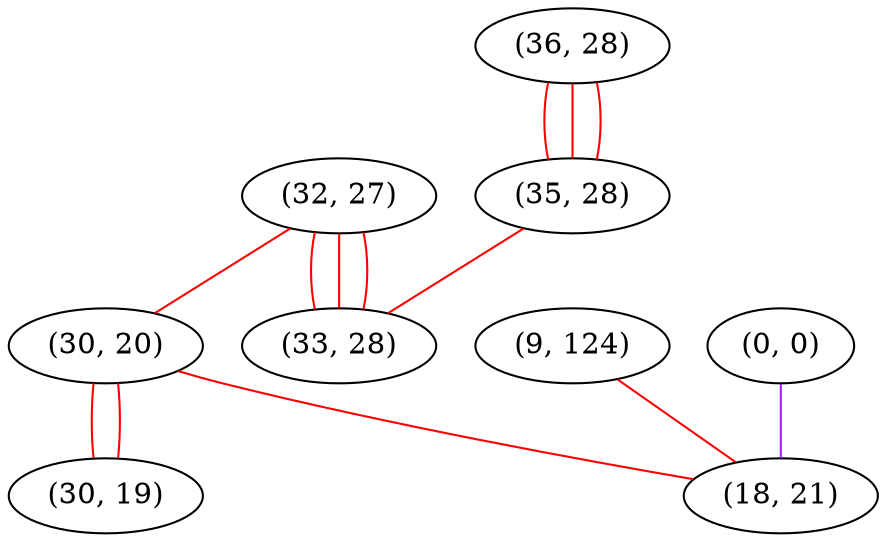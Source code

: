graph "" {
"(32, 27)";
"(36, 28)";
"(30, 20)";
"(9, 124)";
"(0, 0)";
"(35, 28)";
"(33, 28)";
"(30, 19)";
"(18, 21)";
"(32, 27)" -- "(30, 20)"  [color=red, key=0, weight=1];
"(32, 27)" -- "(33, 28)"  [color=red, key=0, weight=1];
"(32, 27)" -- "(33, 28)"  [color=red, key=1, weight=1];
"(32, 27)" -- "(33, 28)"  [color=red, key=2, weight=1];
"(36, 28)" -- "(35, 28)"  [color=red, key=0, weight=1];
"(36, 28)" -- "(35, 28)"  [color=red, key=1, weight=1];
"(36, 28)" -- "(35, 28)"  [color=red, key=2, weight=1];
"(30, 20)" -- "(30, 19)"  [color=red, key=0, weight=1];
"(30, 20)" -- "(30, 19)"  [color=red, key=1, weight=1];
"(30, 20)" -- "(18, 21)"  [color=red, key=0, weight=1];
"(9, 124)" -- "(18, 21)"  [color=red, key=0, weight=1];
"(0, 0)" -- "(18, 21)"  [color=purple, key=0, weight=4];
"(35, 28)" -- "(33, 28)"  [color=red, key=0, weight=1];
}
